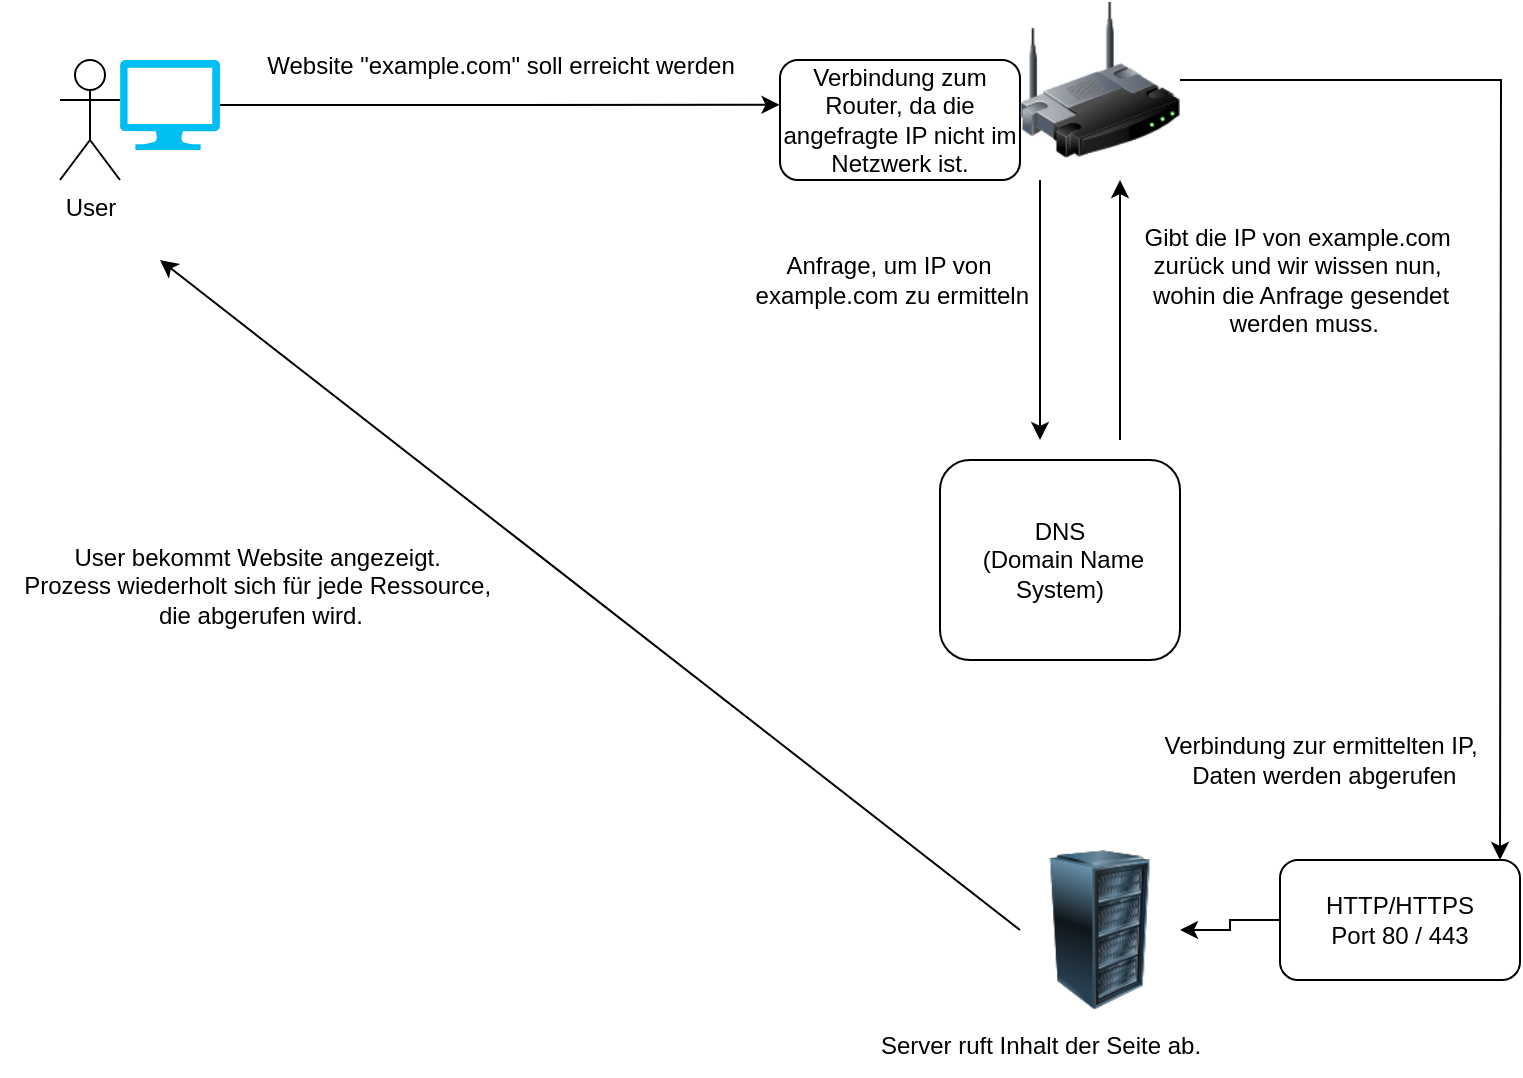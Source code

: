 <mxfile version="24.7.17">
  <diagram name="Seite-1" id="uvwd6I8NpuWQVSr0hmxC">
    <mxGraphModel dx="1290" dy="717" grid="1" gridSize="10" guides="1" tooltips="1" connect="1" arrows="1" fold="1" page="1" pageScale="1" pageWidth="827" pageHeight="1169" math="0" shadow="0">
      <root>
        <mxCell id="0" />
        <mxCell id="1" parent="0" />
        <mxCell id="7HZp-LmwYv5EvwYYI60M-1" value="User" style="shape=umlActor;verticalLabelPosition=bottom;verticalAlign=top;html=1;outlineConnect=0;" vertex="1" parent="1">
          <mxGeometry x="80" y="40" width="30" height="60" as="geometry" />
        </mxCell>
        <mxCell id="7HZp-LmwYv5EvwYYI60M-4" style="edgeStyle=orthogonalEdgeStyle;rounded=0;orthogonalLoop=1;jettySize=auto;html=1;entryX=-0.002;entryY=0.373;entryDx=0;entryDy=0;entryPerimeter=0;" edge="1" parent="1" source="7HZp-LmwYv5EvwYYI60M-2" target="7HZp-LmwYv5EvwYYI60M-3">
          <mxGeometry relative="1" as="geometry">
            <mxPoint x="350" y="62.5" as="targetPoint" />
          </mxGeometry>
        </mxCell>
        <mxCell id="7HZp-LmwYv5EvwYYI60M-2" value="" style="verticalLabelPosition=bottom;html=1;verticalAlign=top;align=center;strokeColor=none;fillColor=#00BEF2;shape=mxgraph.azure.computer;pointerEvents=1;" vertex="1" parent="1">
          <mxGeometry x="110" y="40" width="50" height="45" as="geometry" />
        </mxCell>
        <mxCell id="7HZp-LmwYv5EvwYYI60M-3" value="Verbindung zum Router, da die angefragte IP nicht im Netzwerk ist." style="rounded=1;whiteSpace=wrap;html=1;" vertex="1" parent="1">
          <mxGeometry x="440" y="40" width="120" height="60" as="geometry" />
        </mxCell>
        <mxCell id="7HZp-LmwYv5EvwYYI60M-5" value="Website &quot;example.com&quot; soll erreicht werden" style="text;html=1;align=center;verticalAlign=middle;resizable=0;points=[];autosize=1;strokeColor=none;fillColor=none;" vertex="1" parent="1">
          <mxGeometry x="170" y="28" width="260" height="30" as="geometry" />
        </mxCell>
        <mxCell id="7HZp-LmwYv5EvwYYI60M-21" style="edgeStyle=orthogonalEdgeStyle;rounded=0;orthogonalLoop=1;jettySize=auto;html=1;" edge="1" parent="1" source="7HZp-LmwYv5EvwYYI60M-6">
          <mxGeometry relative="1" as="geometry">
            <mxPoint x="800" y="440" as="targetPoint" />
          </mxGeometry>
        </mxCell>
        <mxCell id="7HZp-LmwYv5EvwYYI60M-6" value="" style="image;html=1;image=img/lib/clip_art/networking/Wireless_Router_128x128.png" vertex="1" parent="1">
          <mxGeometry x="560" y="10" width="80" height="80" as="geometry" />
        </mxCell>
        <mxCell id="7HZp-LmwYv5EvwYYI60M-7" value="DNS&lt;div&gt;&amp;nbsp;(Domain Name System)&lt;/div&gt;" style="rounded=1;whiteSpace=wrap;html=1;" vertex="1" parent="1">
          <mxGeometry x="520" y="240" width="120" height="100" as="geometry" />
        </mxCell>
        <mxCell id="7HZp-LmwYv5EvwYYI60M-14" value="" style="endArrow=classic;html=1;rounded=0;" edge="1" parent="1">
          <mxGeometry width="50" height="50" relative="1" as="geometry">
            <mxPoint x="570" y="100" as="sourcePoint" />
            <mxPoint x="570" y="230" as="targetPoint" />
          </mxGeometry>
        </mxCell>
        <mxCell id="7HZp-LmwYv5EvwYYI60M-15" value="Anfrage, um IP von&lt;div&gt;&amp;nbsp;example.com zu ermitteln&lt;/div&gt;" style="text;html=1;align=center;verticalAlign=middle;resizable=0;points=[];autosize=1;strokeColor=none;fillColor=none;" vertex="1" parent="1">
          <mxGeometry x="414" y="130" width="160" height="40" as="geometry" />
        </mxCell>
        <mxCell id="7HZp-LmwYv5EvwYYI60M-16" value="" style="endArrow=classic;html=1;rounded=0;" edge="1" parent="1">
          <mxGeometry width="50" height="50" relative="1" as="geometry">
            <mxPoint x="610" y="230" as="sourcePoint" />
            <mxPoint x="610" y="100" as="targetPoint" />
          </mxGeometry>
        </mxCell>
        <mxCell id="7HZp-LmwYv5EvwYYI60M-17" value="Gibt die IP von example.com&amp;nbsp;&lt;div&gt;zurück und wir wissen nun,&amp;nbsp;&lt;div&gt;wohin die Anfrage gesendet&lt;/div&gt;&lt;div&gt;&amp;nbsp;werden muss.&lt;/div&gt;&lt;/div&gt;" style="text;html=1;align=center;verticalAlign=middle;resizable=0;points=[];autosize=1;strokeColor=none;fillColor=none;" vertex="1" parent="1">
          <mxGeometry x="610" y="115" width="180" height="70" as="geometry" />
        </mxCell>
        <mxCell id="7HZp-LmwYv5EvwYYI60M-24" style="edgeStyle=orthogonalEdgeStyle;rounded=0;orthogonalLoop=1;jettySize=auto;html=1;" edge="1" parent="1" source="7HZp-LmwYv5EvwYYI60M-20" target="7HZp-LmwYv5EvwYYI60M-23">
          <mxGeometry relative="1" as="geometry" />
        </mxCell>
        <mxCell id="7HZp-LmwYv5EvwYYI60M-20" value="HTTP/HTTPS&lt;div&gt;Port 80 / 443&lt;/div&gt;" style="rounded=1;whiteSpace=wrap;html=1;" vertex="1" parent="1">
          <mxGeometry x="690" y="440" width="120" height="60" as="geometry" />
        </mxCell>
        <mxCell id="7HZp-LmwYv5EvwYYI60M-22" value="Verbindung zur ermittelten IP,&lt;div&gt;&amp;nbsp;Daten werden abgerufen&lt;/div&gt;" style="text;html=1;align=center;verticalAlign=middle;resizable=0;points=[];autosize=1;strokeColor=none;fillColor=none;" vertex="1" parent="1">
          <mxGeometry x="620" y="370" width="180" height="40" as="geometry" />
        </mxCell>
        <mxCell id="7HZp-LmwYv5EvwYYI60M-23" value="" style="image;html=1;image=img/lib/clip_art/computers/Server_Rack_128x128.png" vertex="1" parent="1">
          <mxGeometry x="560" y="435" width="80" height="80" as="geometry" />
        </mxCell>
        <mxCell id="7HZp-LmwYv5EvwYYI60M-25" value="Server ruft Inhalt der Seite ab." style="text;html=1;align=center;verticalAlign=middle;resizable=0;points=[];autosize=1;strokeColor=none;fillColor=none;" vertex="1" parent="1">
          <mxGeometry x="480" y="518" width="180" height="30" as="geometry" />
        </mxCell>
        <mxCell id="7HZp-LmwYv5EvwYYI60M-26" value="" style="endArrow=classic;html=1;rounded=0;exitX=0;exitY=0.5;exitDx=0;exitDy=0;" edge="1" parent="1" source="7HZp-LmwYv5EvwYYI60M-23">
          <mxGeometry width="50" height="50" relative="1" as="geometry">
            <mxPoint x="320" y="340" as="sourcePoint" />
            <mxPoint x="130" y="140" as="targetPoint" />
          </mxGeometry>
        </mxCell>
        <mxCell id="7HZp-LmwYv5EvwYYI60M-27" value="User bekommt Website angezeigt.&amp;nbsp;&lt;div&gt;Prozess wiederholt sich für jede Ressource,&amp;nbsp;&lt;/div&gt;&lt;div&gt;die abgerufen wird.&lt;/div&gt;" style="text;html=1;align=center;verticalAlign=middle;resizable=0;points=[];autosize=1;strokeColor=none;fillColor=none;" vertex="1" parent="1">
          <mxGeometry x="50" y="273" width="260" height="60" as="geometry" />
        </mxCell>
      </root>
    </mxGraphModel>
  </diagram>
</mxfile>
